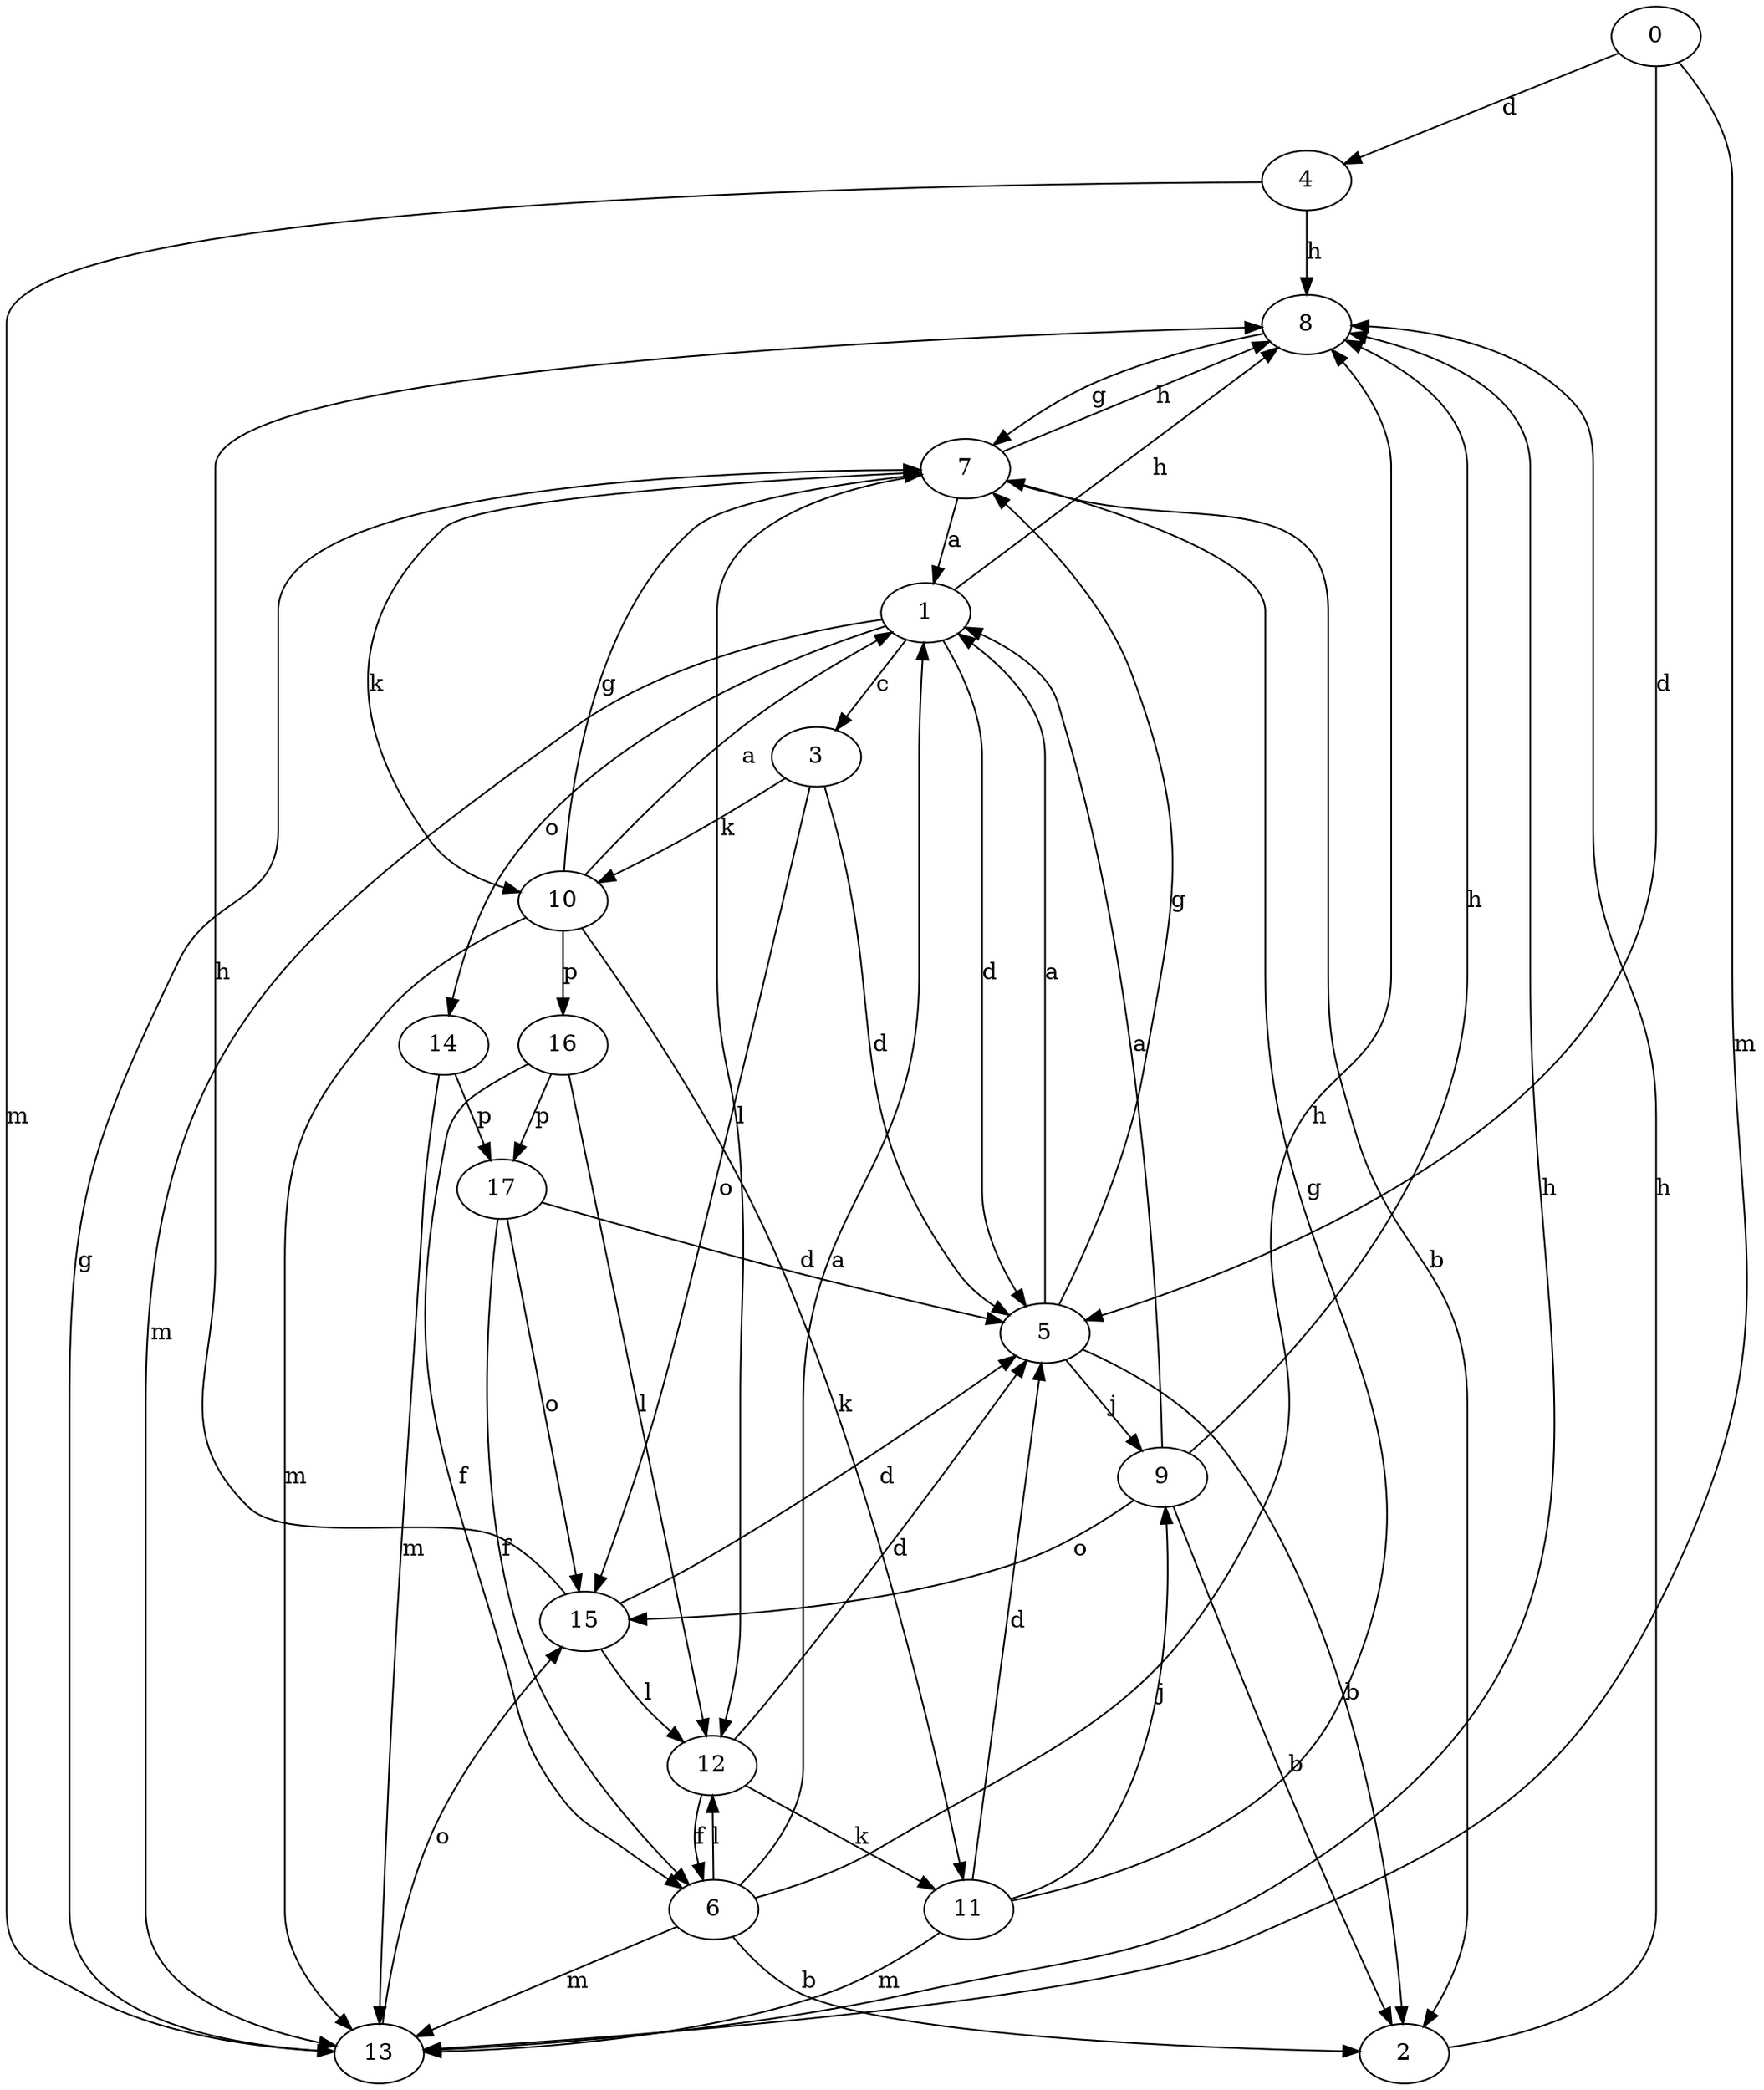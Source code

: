 strict digraph  {
0;
1;
2;
3;
4;
5;
6;
7;
8;
9;
10;
11;
12;
13;
14;
15;
16;
17;
0 -> 4  [label=d];
0 -> 5  [label=d];
0 -> 13  [label=m];
1 -> 3  [label=c];
1 -> 5  [label=d];
1 -> 8  [label=h];
1 -> 13  [label=m];
1 -> 14  [label=o];
2 -> 8  [label=h];
3 -> 5  [label=d];
3 -> 10  [label=k];
3 -> 15  [label=o];
4 -> 8  [label=h];
4 -> 13  [label=m];
5 -> 1  [label=a];
5 -> 2  [label=b];
5 -> 7  [label=g];
5 -> 9  [label=j];
6 -> 1  [label=a];
6 -> 2  [label=b];
6 -> 8  [label=h];
6 -> 12  [label=l];
6 -> 13  [label=m];
7 -> 1  [label=a];
7 -> 2  [label=b];
7 -> 8  [label=h];
7 -> 10  [label=k];
7 -> 12  [label=l];
8 -> 7  [label=g];
9 -> 1  [label=a];
9 -> 2  [label=b];
9 -> 8  [label=h];
9 -> 15  [label=o];
10 -> 1  [label=a];
10 -> 7  [label=g];
10 -> 11  [label=k];
10 -> 13  [label=m];
10 -> 16  [label=p];
11 -> 5  [label=d];
11 -> 7  [label=g];
11 -> 9  [label=j];
11 -> 13  [label=m];
12 -> 5  [label=d];
12 -> 6  [label=f];
12 -> 11  [label=k];
13 -> 7  [label=g];
13 -> 8  [label=h];
13 -> 15  [label=o];
14 -> 13  [label=m];
14 -> 17  [label=p];
15 -> 5  [label=d];
15 -> 8  [label=h];
15 -> 12  [label=l];
16 -> 6  [label=f];
16 -> 12  [label=l];
16 -> 17  [label=p];
17 -> 5  [label=d];
17 -> 6  [label=f];
17 -> 15  [label=o];
}
